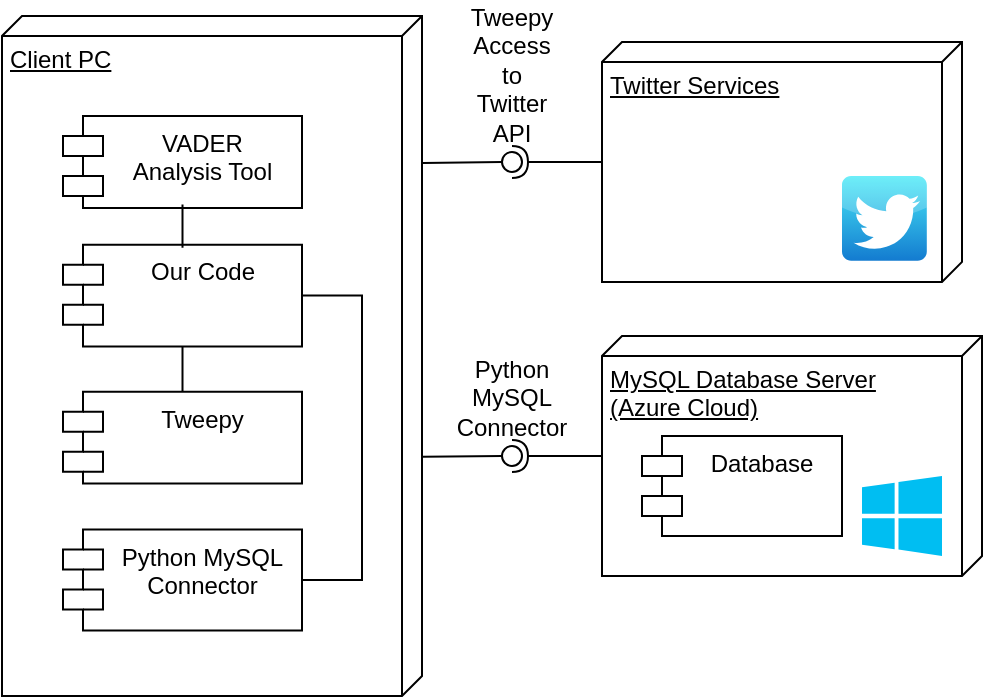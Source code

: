 <mxfile version="20.3.0" type="device"><diagram id="WrF1fSrl6YOMWJNm9HCv" name="Page-1"><mxGraphModel dx="813" dy="494" grid="1" gridSize="10" guides="1" tooltips="1" connect="1" arrows="1" fold="1" page="1" pageScale="1" pageWidth="850" pageHeight="3500" math="0" shadow="0"><root><mxCell id="0"/><mxCell id="1" parent="0"/><mxCell id="w7m0Fat6c1bRsjCkgvyw-8" value="" style="rounded=0;orthogonalLoop=1;jettySize=auto;html=1;endArrow=none;endFill=0;sketch=0;sourcePerimeterSpacing=0;targetPerimeterSpacing=0;exitX=0.648;exitY=-0.001;exitDx=0;exitDy=0;exitPerimeter=0;" edge="1" target="w7m0Fat6c1bRsjCkgvyw-10" parent="1" source="w7m0Fat6c1bRsjCkgvyw-2"><mxGeometry relative="1" as="geometry"><mxPoint x="350" y="620" as="sourcePoint"/></mxGeometry></mxCell><mxCell id="w7m0Fat6c1bRsjCkgvyw-9" value="" style="rounded=0;orthogonalLoop=1;jettySize=auto;html=1;endArrow=halfCircle;endFill=0;entryX=0.5;entryY=0.5;endSize=6;strokeWidth=1;sketch=0;" edge="1" target="w7m0Fat6c1bRsjCkgvyw-10" parent="1" source="w7m0Fat6c1bRsjCkgvyw-1"><mxGeometry relative="1" as="geometry"><mxPoint x="140" y="250" as="sourcePoint"/></mxGeometry></mxCell><mxCell id="w7m0Fat6c1bRsjCkgvyw-10" value="Python MySQL Connector" style="ellipse;whiteSpace=wrap;html=1;align=center;aspect=fixed;resizable=0;points=[];outlineConnect=0;sketch=0;labelPosition=center;verticalLabelPosition=top;verticalAlign=bottom;" vertex="1" parent="1"><mxGeometry x="280" y="575" width="10" height="10" as="geometry"/></mxCell><mxCell id="w7m0Fat6c1bRsjCkgvyw-12" value="" style="rounded=0;orthogonalLoop=1;jettySize=auto;html=1;endArrow=none;endFill=0;sketch=0;sourcePerimeterSpacing=0;targetPerimeterSpacing=0;exitX=0.216;exitY=-0.002;exitDx=0;exitDy=0;exitPerimeter=0;" edge="1" target="w7m0Fat6c1bRsjCkgvyw-14" parent="1" source="w7m0Fat6c1bRsjCkgvyw-2"><mxGeometry relative="1" as="geometry"><mxPoint x="380" y="490" as="sourcePoint"/></mxGeometry></mxCell><mxCell id="w7m0Fat6c1bRsjCkgvyw-13" value="" style="rounded=0;orthogonalLoop=1;jettySize=auto;html=1;endArrow=halfCircle;endFill=0;entryX=0.5;entryY=0.5;endSize=6;strokeWidth=1;sketch=0;" edge="1" target="w7m0Fat6c1bRsjCkgvyw-14" parent="1" source="w7m0Fat6c1bRsjCkgvyw-15"><mxGeometry relative="1" as="geometry"><mxPoint x="460" y="405" as="sourcePoint"/></mxGeometry></mxCell><mxCell id="w7m0Fat6c1bRsjCkgvyw-14" value="Tweepy Access to Twitter API" style="ellipse;whiteSpace=wrap;html=1;align=center;aspect=fixed;resizable=0;points=[];outlineConnect=0;sketch=0;labelPosition=center;verticalLabelPosition=top;verticalAlign=bottom;" vertex="1" parent="1"><mxGeometry x="280" y="427.98" width="10" height="10" as="geometry"/></mxCell><mxCell id="w7m0Fat6c1bRsjCkgvyw-15" value="Twitter Services" style="verticalAlign=top;align=left;spacingTop=8;spacingLeft=2;spacingRight=12;shape=cube;size=10;direction=south;fontStyle=4;html=1;" vertex="1" parent="1"><mxGeometry x="330" y="372.98" width="180" height="120" as="geometry"/></mxCell><mxCell id="w7m0Fat6c1bRsjCkgvyw-22" value="" style="group" vertex="1" connectable="0" parent="1"><mxGeometry x="330" y="520" width="190" height="120" as="geometry"/></mxCell><mxCell id="w7m0Fat6c1bRsjCkgvyw-1" value="MySQL Database Server&lt;br&gt;(Azure Cloud)" style="verticalAlign=top;align=left;spacingTop=8;spacingLeft=2;spacingRight=12;shape=cube;size=10;direction=south;fontStyle=4;html=1;" vertex="1" parent="w7m0Fat6c1bRsjCkgvyw-22"><mxGeometry width="190" height="120" as="geometry"/></mxCell><mxCell id="w7m0Fat6c1bRsjCkgvyw-21" value="Database" style="shape=module;align=left;spacingLeft=20;align=center;verticalAlign=top;" vertex="1" parent="w7m0Fat6c1bRsjCkgvyw-22"><mxGeometry x="20" y="50" width="100" height="50" as="geometry"/></mxCell><mxCell id="w7m0Fat6c1bRsjCkgvyw-28" value="" style="verticalLabelPosition=bottom;html=1;verticalAlign=top;align=center;strokeColor=none;fillColor=#00BEF2;shape=mxgraph.azure.azure_instance;" vertex="1" parent="w7m0Fat6c1bRsjCkgvyw-22"><mxGeometry x="130" y="70" width="40" height="40" as="geometry"/></mxCell><mxCell id="w7m0Fat6c1bRsjCkgvyw-2" value="Client PC" style="verticalAlign=top;align=left;spacingTop=8;spacingLeft=2;spacingRight=12;shape=cube;size=10;direction=south;fontStyle=4;html=1;" vertex="1" parent="1"><mxGeometry x="30" y="360" width="210" height="340" as="geometry"/></mxCell><mxCell id="w7m0Fat6c1bRsjCkgvyw-26" style="edgeStyle=orthogonalEdgeStyle;rounded=0;orthogonalLoop=1;jettySize=auto;html=1;endArrow=none;endFill=0;" edge="1" parent="1" source="w7m0Fat6c1bRsjCkgvyw-4" target="w7m0Fat6c1bRsjCkgvyw-23"><mxGeometry relative="1" as="geometry"><Array as="points"><mxPoint x="210" y="499.804"/><mxPoint x="210" y="642.029"/></Array></mxGeometry></mxCell><mxCell id="w7m0Fat6c1bRsjCkgvyw-4" value="Our Code" style="shape=module;align=center;spacingLeft=20;align=center;verticalAlign=top;fontFamily=Helvetica;fontSize=12;fontColor=default;strokeColor=default;fillColor=default;html=1;" vertex="1" parent="1"><mxGeometry x="60.5" y="474.326" width="119.5" height="50.954" as="geometry"/></mxCell><mxCell id="w7m0Fat6c1bRsjCkgvyw-16" value="VADER&#10;Analysis Tool" style="shape=module;align=left;spacingLeft=20;align=center;verticalAlign=top;" vertex="1" parent="1"><mxGeometry x="60.5" y="410.002" width="119.5" height="45.946" as="geometry"/></mxCell><mxCell id="w7m0Fat6c1bRsjCkgvyw-17" value="Tweepy" style="shape=module;align=left;spacingLeft=20;align=center;verticalAlign=top;" vertex="1" parent="1"><mxGeometry x="60.5" y="547.84" width="119.5" height="45.946" as="geometry"/></mxCell><mxCell id="w7m0Fat6c1bRsjCkgvyw-23" value="Python MySQL&#10;Connector" style="shape=module;align=left;spacingLeft=20;align=center;verticalAlign=top;" vertex="1" parent="1"><mxGeometry x="60.5" y="616.759" width="119.5" height="50.541" as="geometry"/></mxCell><mxCell id="w7m0Fat6c1bRsjCkgvyw-19" style="edgeStyle=orthogonalEdgeStyle;rounded=0;orthogonalLoop=1;jettySize=auto;html=1;endArrow=none;endFill=0;" edge="1" parent="1" source="w7m0Fat6c1bRsjCkgvyw-16" target="w7m0Fat6c1bRsjCkgvyw-4"><mxGeometry relative="1" as="geometry"/></mxCell><mxCell id="w7m0Fat6c1bRsjCkgvyw-20" style="edgeStyle=orthogonalEdgeStyle;rounded=0;orthogonalLoop=1;jettySize=auto;html=1;endArrow=none;endFill=0;" edge="1" parent="1" source="w7m0Fat6c1bRsjCkgvyw-17" target="w7m0Fat6c1bRsjCkgvyw-4"><mxGeometry relative="1" as="geometry"/></mxCell><mxCell id="w7m0Fat6c1bRsjCkgvyw-27" value="" style="dashed=0;outlineConnect=0;html=1;align=center;labelPosition=center;verticalLabelPosition=bottom;verticalAlign=top;shape=mxgraph.webicons.twitter;fillColor=#49EAF7;gradientColor=#137BD0" vertex="1" parent="1"><mxGeometry x="450" y="440" width="42.4" height="42.4" as="geometry"/></mxCell></root></mxGraphModel></diagram></mxfile>